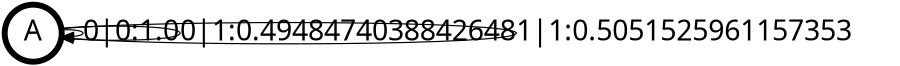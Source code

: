 digraph  {
size = "6,8.5";
ratio = "fill";
node
[shape = circle];
node [fontsize = 24];
node [penwidth = 5];
edge [fontsize = 24];
node [fontname = "CMU Serif Roman"];
graph [fontname = "CMU Serif Roman"];
edge [fontname = "CMU Serif Roman"];
A -> A [label = "0|0:1.0\l"];
A -> A [label = "0|1:0.4948474038842648\l"];
A -> A [label = "1|1:0.5051525961157353\l"];
}